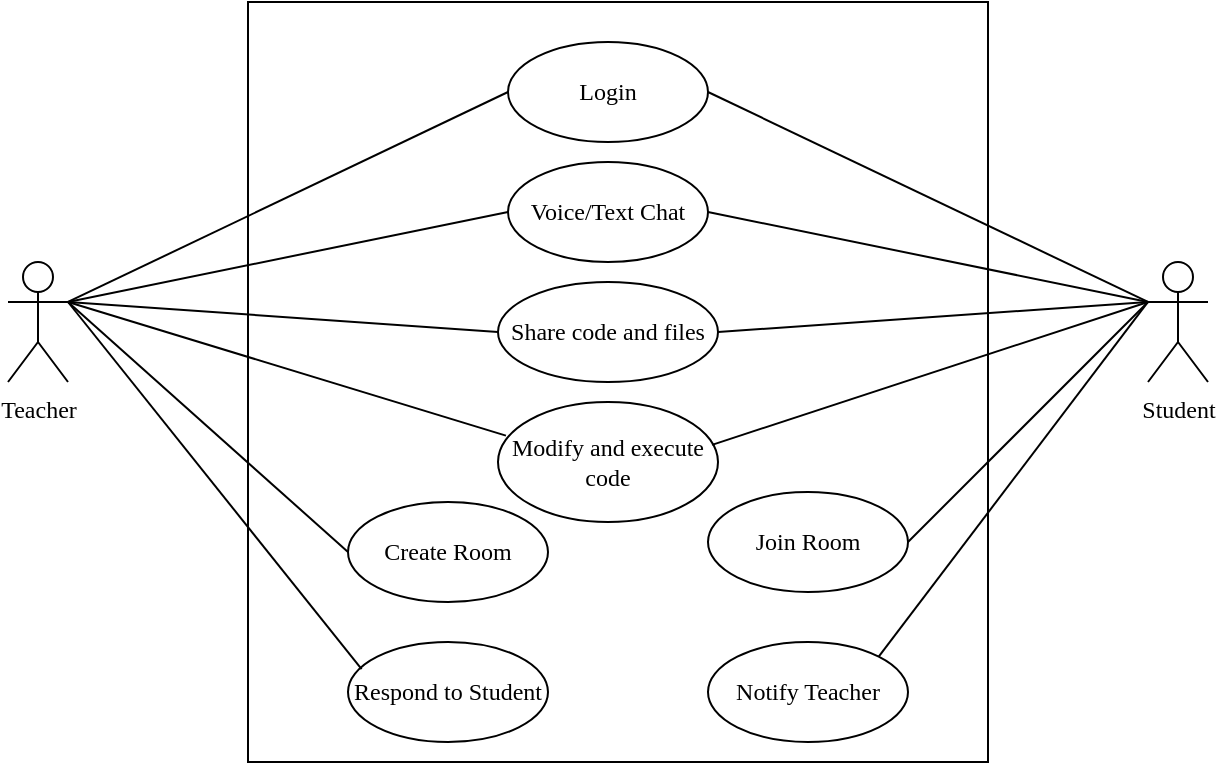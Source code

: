 <mxfile version="17.4.6" type="device"><diagram id="k_5f4ygtQChb1zzjLqQy" name="Page-1"><mxGraphModel dx="1164" dy="688" grid="1" gridSize="10" guides="1" tooltips="1" connect="1" arrows="1" fold="1" page="1" pageScale="1" pageWidth="850" pageHeight="1100" math="0" shadow="0"><root><mxCell id="0"/><mxCell id="1" parent="0"/><mxCell id="LId5smvSa2vJHErf3_FW-27" value="" style="rounded=0;whiteSpace=wrap;html=1;fontFamily=Times New Roman;fillColor=#FFFFFF;" parent="1" vertex="1"><mxGeometry x="250" y="560" width="370" height="380" as="geometry"/></mxCell><mxCell id="LId5smvSa2vJHErf3_FW-4" value="&lt;font face=&quot;Times New Roman&quot;&gt;Login&lt;/font&gt;" style="ellipse;whiteSpace=wrap;html=1;" parent="1" vertex="1"><mxGeometry x="380" y="580" width="100" height="50" as="geometry"/></mxCell><mxCell id="LId5smvSa2vJHErf3_FW-5" value="&lt;font face=&quot;Times New Roman&quot;&gt;Share code and files&lt;/font&gt;" style="ellipse;whiteSpace=wrap;html=1;" parent="1" vertex="1"><mxGeometry x="375" y="700" width="110" height="50" as="geometry"/></mxCell><mxCell id="LId5smvSa2vJHErf3_FW-8" value="&lt;font face=&quot;Times New Roman&quot;&gt;Voice/Text Chat&lt;/font&gt;" style="ellipse;whiteSpace=wrap;html=1;" parent="1" vertex="1"><mxGeometry x="380" y="640" width="100" height="50" as="geometry"/></mxCell><mxCell id="LId5smvSa2vJHErf3_FW-9" value="&lt;font face=&quot;Times New Roman&quot;&gt;Modify and execute code&lt;/font&gt;" style="ellipse;whiteSpace=wrap;html=1;" parent="1" vertex="1"><mxGeometry x="375" y="760" width="110" height="60" as="geometry"/></mxCell><mxCell id="LId5smvSa2vJHErf3_FW-10" value="&lt;font face=&quot;Times New Roman&quot;&gt;Respond to Student&lt;/font&gt;" style="ellipse;whiteSpace=wrap;html=1;" parent="1" vertex="1"><mxGeometry x="300" y="880" width="100" height="50" as="geometry"/></mxCell><mxCell id="LId5smvSa2vJHErf3_FW-11" value="&lt;font face=&quot;Times New Roman&quot;&gt;Notify Teacher&lt;/font&gt;" style="ellipse;whiteSpace=wrap;html=1;" parent="1" vertex="1"><mxGeometry x="480" y="880" width="100" height="50" as="geometry"/></mxCell><mxCell id="LId5smvSa2vJHErf3_FW-12" value="Teacher" style="shape=umlActor;verticalLabelPosition=bottom;verticalAlign=top;html=1;outlineConnect=0;fontFamily=Times New Roman;" parent="1" vertex="1"><mxGeometry x="130" y="690" width="30" height="60" as="geometry"/></mxCell><mxCell id="LId5smvSa2vJHErf3_FW-13" value="Student" style="shape=umlActor;verticalLabelPosition=bottom;verticalAlign=top;html=1;outlineConnect=0;fontFamily=Times New Roman;" parent="1" vertex="1"><mxGeometry x="700" y="690" width="30" height="60" as="geometry"/></mxCell><mxCell id="LId5smvSa2vJHErf3_FW-14" value="" style="endArrow=none;html=1;rounded=0;fontFamily=Times New Roman;exitX=1;exitY=0.333;exitDx=0;exitDy=0;exitPerimeter=0;entryX=0;entryY=0.5;entryDx=0;entryDy=0;" parent="1" source="LId5smvSa2vJHErf3_FW-12" target="LId5smvSa2vJHErf3_FW-4" edge="1"><mxGeometry width="50" height="50" relative="1" as="geometry"><mxPoint x="160" y="740" as="sourcePoint"/><mxPoint x="210" y="690" as="targetPoint"/></mxGeometry></mxCell><mxCell id="LId5smvSa2vJHErf3_FW-15" value="" style="endArrow=none;html=1;rounded=0;fontFamily=Times New Roman;exitX=1;exitY=0.333;exitDx=0;exitDy=0;exitPerimeter=0;entryX=0;entryY=0.5;entryDx=0;entryDy=0;" parent="1" source="LId5smvSa2vJHErf3_FW-12" target="LId5smvSa2vJHErf3_FW-6" edge="1"><mxGeometry width="50" height="50" relative="1" as="geometry"><mxPoint x="170" y="720" as="sourcePoint"/><mxPoint x="402.8" y="617" as="targetPoint"/></mxGeometry></mxCell><mxCell id="LId5smvSa2vJHErf3_FW-16" value="" style="endArrow=none;html=1;rounded=0;fontFamily=Times New Roman;entryX=0;entryY=0.5;entryDx=0;entryDy=0;" parent="1" target="LId5smvSa2vJHErf3_FW-8" edge="1"><mxGeometry width="50" height="50" relative="1" as="geometry"><mxPoint x="160" y="710" as="sourcePoint"/><mxPoint x="290" y="685" as="targetPoint"/></mxGeometry></mxCell><mxCell id="LId5smvSa2vJHErf3_FW-17" value="" style="endArrow=none;html=1;rounded=0;fontFamily=Times New Roman;entryX=0;entryY=0.5;entryDx=0;entryDy=0;" parent="1" target="LId5smvSa2vJHErf3_FW-5" edge="1"><mxGeometry width="50" height="50" relative="1" as="geometry"><mxPoint x="160" y="710" as="sourcePoint"/><mxPoint x="400" y="735" as="targetPoint"/></mxGeometry></mxCell><mxCell id="LId5smvSa2vJHErf3_FW-19" value="" style="endArrow=none;html=1;rounded=0;fontFamily=Times New Roman;entryX=0.068;entryY=0.271;entryDx=0;entryDy=0;entryPerimeter=0;" parent="1" target="LId5smvSa2vJHErf3_FW-10" edge="1"><mxGeometry width="50" height="50" relative="1" as="geometry"><mxPoint x="160" y="710" as="sourcePoint"/><mxPoint x="395.33" y="850.34" as="targetPoint"/></mxGeometry></mxCell><mxCell id="LId5smvSa2vJHErf3_FW-20" value="" style="endArrow=none;html=1;rounded=0;fontFamily=Times New Roman;entryX=0;entryY=0.333;entryDx=0;entryDy=0;entryPerimeter=0;exitX=1;exitY=0.5;exitDx=0;exitDy=0;" parent="1" source="LId5smvSa2vJHErf3_FW-4" target="LId5smvSa2vJHErf3_FW-13" edge="1"><mxGeometry width="50" height="50" relative="1" as="geometry"><mxPoint x="650" y="740" as="sourcePoint"/><mxPoint x="700" y="690" as="targetPoint"/></mxGeometry></mxCell><mxCell id="LId5smvSa2vJHErf3_FW-21" value="" style="endArrow=none;html=1;rounded=0;fontFamily=Times New Roman;exitX=1;exitY=0.5;exitDx=0;exitDy=0;entryX=0;entryY=0.333;entryDx=0;entryDy=0;entryPerimeter=0;" parent="1" source="LId5smvSa2vJHErf3_FW-7" target="LId5smvSa2vJHErf3_FW-13" edge="1"><mxGeometry width="50" height="50" relative="1" as="geometry"><mxPoint x="490" y="615" as="sourcePoint"/><mxPoint x="700" y="720" as="targetPoint"/></mxGeometry></mxCell><mxCell id="LId5smvSa2vJHErf3_FW-22" value="" style="endArrow=none;html=1;rounded=0;fontFamily=Times New Roman;exitX=1;exitY=0.5;exitDx=0;exitDy=0;entryX=0;entryY=0.333;entryDx=0;entryDy=0;entryPerimeter=0;" parent="1" source="LId5smvSa2vJHErf3_FW-8" target="LId5smvSa2vJHErf3_FW-13" edge="1"><mxGeometry width="50" height="50" relative="1" as="geometry"><mxPoint x="580.0" y="685" as="sourcePoint"/><mxPoint x="710" y="725" as="targetPoint"/></mxGeometry></mxCell><mxCell id="LId5smvSa2vJHErf3_FW-23" value="" style="endArrow=none;html=1;rounded=0;fontFamily=Times New Roman;exitX=1;exitY=0.5;exitDx=0;exitDy=0;entryX=0;entryY=0.333;entryDx=0;entryDy=0;entryPerimeter=0;" parent="1" source="LId5smvSa2vJHErf3_FW-5" target="LId5smvSa2vJHErf3_FW-13" edge="1"><mxGeometry width="50" height="50" relative="1" as="geometry"><mxPoint x="490" y="735" as="sourcePoint"/><mxPoint x="710" y="725" as="targetPoint"/></mxGeometry></mxCell><mxCell id="LId5smvSa2vJHErf3_FW-24" value="" style="endArrow=none;html=1;rounded=0;fontFamily=Times New Roman;exitX=0.973;exitY=0.357;exitDx=0;exitDy=0;exitPerimeter=0;entryX=0;entryY=0.333;entryDx=0;entryDy=0;entryPerimeter=0;startArrow=none;" parent="1" source="LId5smvSa2vJHErf3_FW-9" target="LId5smvSa2vJHErf3_FW-13" edge="1"><mxGeometry width="50" height="50" relative="1" as="geometry"><mxPoint x="490" y="795" as="sourcePoint"/><mxPoint x="700" y="720" as="targetPoint"/></mxGeometry></mxCell><mxCell id="LId5smvSa2vJHErf3_FW-25" value="" style="endArrow=none;html=1;rounded=0;fontFamily=Times New Roman;exitX=1;exitY=0;exitDx=0;exitDy=0;entryX=0;entryY=0.333;entryDx=0;entryDy=0;entryPerimeter=0;" parent="1" source="LId5smvSa2vJHErf3_FW-11" target="LId5smvSa2vJHErf3_FW-13" edge="1"><mxGeometry width="50" height="50" relative="1" as="geometry"><mxPoint x="488.68" y="854.48" as="sourcePoint"/><mxPoint x="710" y="725" as="targetPoint"/></mxGeometry></mxCell><mxCell id="LId5smvSa2vJHErf3_FW-6" value="&lt;font face=&quot;Times New Roman&quot;&gt;Create Room&lt;/font&gt;" style="ellipse;whiteSpace=wrap;html=1;" parent="1" vertex="1"><mxGeometry x="300" y="810" width="100" height="50" as="geometry"/></mxCell><mxCell id="nkWyWW5RcDMPxPXHaTfU-1" value="" style="endArrow=none;html=1;rounded=0;fontFamily=Times New Roman;exitX=1;exitY=0.333;exitDx=0;exitDy=0;exitPerimeter=0;entryX=0.036;entryY=0.28;entryDx=0;entryDy=0;entryPerimeter=0;" edge="1" parent="1" source="LId5smvSa2vJHErf3_FW-12" target="LId5smvSa2vJHErf3_FW-9"><mxGeometry width="50" height="50" relative="1" as="geometry"><mxPoint x="160" y="710" as="sourcePoint"/><mxPoint x="380" y="770" as="targetPoint"/></mxGeometry></mxCell><mxCell id="LId5smvSa2vJHErf3_FW-7" value="&lt;font face=&quot;Times New Roman&quot;&gt;Join Room&lt;/font&gt;" style="ellipse;whiteSpace=wrap;html=1;" parent="1" vertex="1"><mxGeometry x="480" y="805" width="100" height="50" as="geometry"/></mxCell></root></mxGraphModel></diagram></mxfile>
